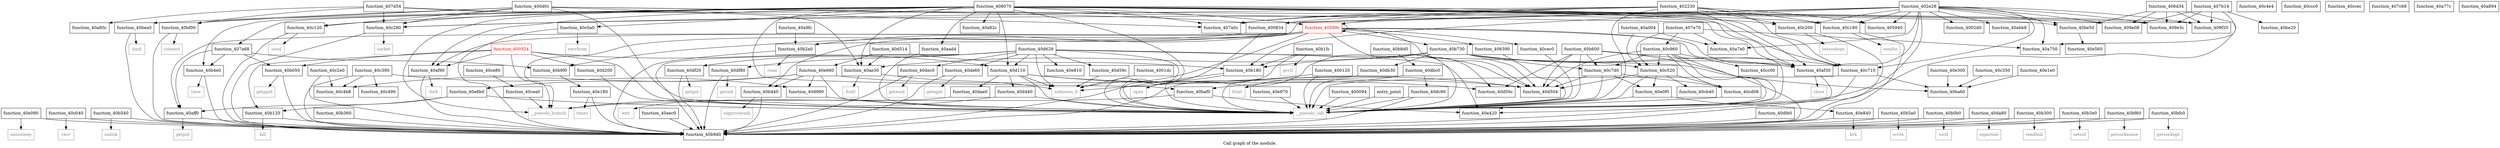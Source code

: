 digraph "Call graph of the module." {
  label="Call graph of the module.";
  node [shape=record];

  Node_function_40dfe0 [label="{function_40dfe0}"];
  Node_function_40aad4 [label="{function_40aad4}"];
  Node_function_40a9fc [label="{function_40a9fc}"];
  Node_function_40abb8 [label="{function_40abb8}"];
  Node_function_40e0f0 [label="{function_40e0f0}"];
  Node_function_40e090 [label="{function_40e090}"];
  Node_function_40ae30 [label="{function_40ae30}"];
  Node_function_40c4b8 [label="{function_40c4b8}"];
  Node_function_40b440 [label="{function_40b440}"];
  Node_function_40d504 [label="{function_40d504}"];
  Node_function_40b4e0 [label="{function_40b4e0}"];
  Node_function_40c040 [label="{function_40c040}"];
  Node_function_40de60 [label="{function_40de60}"];
  Node_function_40aec0 [label="{function_40aec0}"];
  Node_function_40c4e4 [label="{function_40c4e4}"];
  Node_function_40b540 [label="{function_40b540}"];
  Node_function_40b5a0 [label="{function_40b5a0}"];
  Node_function_40b600 [label="{function_40b600}"];
  Node_function_40b730 [label="{function_40b730}"];
  Node_function_40c520 [label="{function_40c520}"];
  Node_function_40d50c [label="{function_40d50c}"];
  Node_function_40af30 [label="{function_40af30}"];
  Node_function_40c710 [label="{function_40c710}"];
  Node_function_40d514 [label="{function_40d514}"];
  Node_function_40c0a0 [label="{function_40c0a0}"];
  Node_function_40d59c [label="{function_40d59c}"];
  Node_function_40b8d0 [label="{function_40b8d0}"];
  Node_function_40c7d0 [label="{function_40c7d0}"];
  Node_function_40dec0 [label="{function_40dec0}"];
  Node_function_40af90 [label="{function_40af90}"];
  Node_function_40b9d0 [label="{function_40b9d0}"];
  Node_function_40c960 [label="{function_40c960}"];
  Node_function_40aff0 [label="{function_40aff0}"];
  Node_function_40b9f0 [label="{function_40b9f0}"];
  Node_function_40b050 [label="{function_40b050}"];
  Node_function_40b0b0 [label="{function_40b0b0}"];
  Node_function_40cb40 [label="{function_40cb40}"];
  Node_function_40ba60 [label="{function_40ba60}"];
  Node_function_40cc00 [label="{function_40cc00}"];
  Node_function_40ccc0 [label="{function_40ccc0}"];
  Node_function_40baf0 [label="{function_40baf0}"];
  Node_function_40c120 [label="{function_40c120}"];
  Node_function_40d628 [label="{function_40d628}"];
  Node_function_40c180 [label="{function_40c180}"];
  Node_function_40d990 [label="{function_40d990}"];
  Node_function_40c200 [label="{function_40c200}"];
  Node_function_40c280 [label="{function_40c280}"];
  Node_function_40da80 [label="{function_40da80}"];
  Node_function_40dae0 [label="{function_40dae0}"];
  Node_function_40c2e0 [label="{function_40c2e0}"];
  Node_function_40c350 [label="{function_40c350}"];
  Node_function_40db30 [label="{function_40db30}"];
  Node_function_40c390 [label="{function_40c390}"];
  Node_function_40dbc0 [label="{function_40dbc0}"];
  Node_function_40b120 [label="{function_40b120}"];
  Node_function_40dc90 [label="{function_40dc90}"];
  Node_function_40c490 [label="{function_40c490}"];
  Node_function_40ccec [label="{function_40ccec}"];
  Node_function_40be20 [label="{function_40be20}"];
  Node_function_40b180 [label="{function_40b180}"];
  Node_function_40be50 [label="{function_40be50}"];
  Node_function_40b1fc [label="{function_40b1fc}"];
  Node_function_40b2a0 [label="{function_40b2a0}"];
  Node_function_40cd08 [label="{function_40cd08}"];
  Node_function_40bea0 [label="{function_40bea0}"];
  Node_function_40ce80 [label="{function_40ce80}"];
  Node_function_40cea0 [label="{function_40cea0}"];
  Node_function_40bf00 [label="{function_40bf00}"];
  Node_function_40b300 [label="{function_40b300}"];
  Node_function_40b360 [label="{function_40b360}"];
  Node_function_40df20 [label="{function_40df20}"];
  Node_function_40b3e0 [label="{function_40b3e0}"];
  Node_function_40cec0 [label="{function_40cec0}"];
  Node_function_40bf60 [label="{function_40bf60}"];
  Node_function_40d110 [label="{function_40d110}"];
  Node_function_40df80 [label="{function_40df80}"];
  Node_function_40d200 [label="{function_40d200}"];
  Node_function_40e660 [label="{function_40e660}"];
  Node_function_40e810 [label="{function_40e810}"];
  Node_function_40e840 [label="{function_40e840}"];
  Node_function_40e8b0 [label="{function_40e8b0}"];
  Node_function_40e970 [label="{function_40e970}"];
  Node_kill [color="gray50", fontcolor="gray50", label="{kill}"];
  Node_function_40e180 [label="{function_40e180}"];
  Node_function_40e1e0 [label="{function_40e1e0}"];
  Node_function_40e300 [label="{function_40e300}"];
  Node_function_40e420 [label="{function_40e420}"];
  Node_function_40e560 [label="{function_40e560}"];
  Node_unknown_0 [color="gray50", fontcolor="gray50", label="{unknown_0}"];
  Node_fcntl [color="gray50", fontcolor="gray50", label="{fcntl}"];
  Node_close [color="gray50", fontcolor="gray50", label="{close}"];
  Node_fork [color="gray50", fontcolor="gray50", label="{fork}"];
  Node_getpid [color="gray50", fontcolor="gray50", label="{getpid}"];
  Node_getppid [color="gray50", fontcolor="gray50", label="{getppid}"];
  Node_ioctl [color="gray50", fontcolor="gray50", label="{ioctl}"];
  Node_open [color="gray50", fontcolor="gray50", label="{open}"];
  Node_prctl [color="gray50", fontcolor="gray50", label="{prctl}"];
  Node_read [color="gray50", fontcolor="gray50", label="{read}"];
  Node_readlink [color="gray50", fontcolor="gray50", label="{readlink}"];
  Node_setsid [color="gray50", fontcolor="gray50", label="{setsid}"];
  Node_sigprocmask [color="gray50", fontcolor="gray50", label="{sigprocmask}"];
  Node_time [color="gray50", fontcolor="gray50", label="{time}"];
  Node_unlink [color="gray50", fontcolor="gray50", label="{unlink}"];
  Node_write [color="gray50", fontcolor="gray50", label="{write}"];
  Node_bind [color="gray50", fontcolor="gray50", label="{bind}"];
  Node_connect [color="gray50", fontcolor="gray50", label="{connect}"];
  Node_getsockname [color="gray50", fontcolor="gray50", label="{getsockname}"];
  Node_getsockopt [color="gray50", fontcolor="gray50", label="{getsockopt}"];
  Node_recv [color="gray50", fontcolor="gray50", label="{recv}"];
  Node_recvfrom [color="gray50", fontcolor="gray50", label="{recvfrom}"];
  Node_send [color="gray50", fontcolor="gray50", label="{send}"];
  Node_sendto [color="gray50", fontcolor="gray50", label="{sendto}"];
  Node_setsockopt [color="gray50", fontcolor="gray50", label="{setsockopt}"];
  Node_socket [color="gray50", fontcolor="gray50", label="{socket}"];
  Node_sigaction [color="gray50", fontcolor="gray50", label="{sigaction}"];
  Node_exit [color="gray50", fontcolor="gray50", label="{exit}"];
  Node_fstat [color="gray50", fontcolor="gray50", label="{fstat}"];
  Node_getegid [color="gray50", fontcolor="gray50", label="{getegid}"];
  Node_geteuid [color="gray50", fontcolor="gray50", label="{geteuid}"];
  Node_getgid [color="gray50", fontcolor="gray50", label="{getgid}"];
  Node_getuid [color="gray50", fontcolor="gray50", label="{getuid}"];
  Node_nanosleep [color="gray50", fontcolor="gray50", label="{nanosleep}"];
  Node_times [color="gray50", fontcolor="gray50", label="{times}"];
  Node_brk [color="gray50", fontcolor="gray50", label="{brk}"];
  Node_function_40d440 [label="{function_40d440}"];
  Node_function_40bfc0 [label="{function_40bfc0}"];
  Node___pseudo_call [color="gray50", fontcolor="gray50", label="{__pseudo_call}"];
  Node___pseudo_branch [color="gray50", fontcolor="gray50", label="{__pseudo_branch}"];
  Node_function_400094 [label="{function_400094}"];
  Node_function_400120 [label="{function_400120}"];
  Node_function_4001dc [label="{function_4001dc}"];
  Node_entry_point [label="{entry_point}"];
  Node_function_4002d0 [label="{function_4002d0}"];
  Node_function_400324 [color="red", fontcolor="red", label="{function_400324}"];
  Node_function_400834 [label="{function_400834}"];
  Node_function_407a68 [label="{function_407a68}"];
  Node_function_400d0c [label="{function_400d0c}"];
  Node_function_402230 [label="{function_402230}"];
  Node_function_402e28 [label="{function_402e28}"];
  Node_function_405940 [label="{function_405940}"];
  Node_function_40599c [color="red", fontcolor="red", label="{function_40599c}"];
  Node_function_406390 [label="{function_406390}"];
  Node_function_406d34 [label="{function_406d34}"];
  Node_function_407a0c [label="{function_407a0c}"];
  Node_function_407b14 [label="{function_407b14}"];
  Node_function_407c68 [label="{function_407c68}"];
  Node_function_407d54 [label="{function_407d54}"];
  Node_function_407e70 [label="{function_407e70}"];
  Node_function_408070 [label="{function_408070}"];
  Node_function_409e08 [label="{function_409e08}"];
  Node_function_409e3c [label="{function_409e3c}"];
  Node_function_409f20 [label="{function_409f20}"];
  Node_function_40a004 [label="{function_40a004}"];
  Node_function_40a750 [label="{function_40a750}"];
  Node_function_40a77c [label="{function_40a77c}"];
  Node_function_40a7e0 [label="{function_40a7e0}"];
  Node_function_40a80c [label="{function_40a80c}"];
  Node_function_40a82c [label="{function_40a82c}"];
  Node_function_40a894 [label="{function_40a894}"];
  Node_function_40dfe0 -> Node_function_40b9d0;
  Node_function_40aad4 -> Node___pseudo_call;
  Node_function_40a9fc -> Node_function_40b2a0;
  Node_function_40e0f0 -> Node_function_40e840;
  Node_function_40e0f0 -> Node___pseudo_call;
  Node_function_40e090 -> Node_function_40b9d0;
  Node_function_40e090 -> Node_nanosleep;
  Node_function_40ae30 -> Node_unknown_0;
  Node_function_40ae30 -> Node_fcntl;
  Node_function_40b440 -> Node_function_40b9d0;
  Node_function_40b440 -> Node_sigprocmask;
  Node_function_40b4e0 -> Node_function_40b9d0;
  Node_function_40b4e0 -> Node_time;
  Node_function_40c040 -> Node_function_40b9d0;
  Node_function_40c040 -> Node_recv;
  Node_function_40de60 -> Node_function_40b9d0;
  Node_function_40de60 -> Node_getegid;
  Node_function_40aec0 -> Node_function_40b9d0;
  Node_function_40b540 -> Node_function_40b9d0;
  Node_function_40b540 -> Node_unlink;
  Node_function_40b5a0 -> Node_function_40b9d0;
  Node_function_40b5a0 -> Node_write;
  Node_function_40b600 -> Node_function_40d504;
  Node_function_40b600 -> Node_function_40d50c;
  Node_function_40b600 -> Node_function_40af30;
  Node_function_40b600 -> Node_function_40c7d0;
  Node_function_40b600 -> Node_function_40b9d0;
  Node_function_40b600 -> Node___pseudo_call;
  Node_function_40b730 -> Node_function_40ae30;
  Node_function_40b730 -> Node_function_40d504;
  Node_function_40b730 -> Node_function_40c520;
  Node_function_40b730 -> Node_function_40af30;
  Node_function_40b730 -> Node_function_40c710;
  Node_function_40b730 -> Node_function_40c7d0;
  Node_function_40b730 -> Node_function_40b9d0;
  Node_function_40b730 -> Node_function_40db30;
  Node_function_40b730 -> Node_function_40b180;
  Node_function_40c520 -> Node_function_40e0f0;
  Node_function_40c520 -> Node_function_40d504;
  Node_function_40c520 -> Node_function_40cb40;
  Node_function_40c520 -> Node_function_40cd08;
  Node_function_40c520 -> Node___pseudo_call;
  Node_function_40af30 -> Node_function_40b9d0;
  Node_function_40af30 -> Node_close;
  Node_function_40c710 -> Node_function_40b9d0;
  Node_function_40c710 -> Node_function_40ba60;
  Node_function_40c710 -> Node___pseudo_call;
  Node_function_40d514 -> Node_function_40ae30;
  Node_function_40d514 -> Node_function_40b180;
  Node_function_40d514 -> Node_function_40e660;
  Node_function_40c0a0 -> Node_function_40b9d0;
  Node_function_40c0a0 -> Node_recvfrom;
  Node_function_40d59c -> Node_unknown_0;
  Node_function_40b8d0 -> Node_function_40d504;
  Node_function_40b8d0 -> Node_function_40d50c;
  Node_function_40b8d0 -> Node_function_40dbc0;
  Node_function_40c7d0 -> Node_function_40e0f0;
  Node_function_40c7d0 -> Node_function_40d504;
  Node_function_40c7d0 -> Node_function_40cd08;
  Node_function_40c7d0 -> Node___pseudo_call;
  Node_function_40dec0 -> Node_function_40b9d0;
  Node_function_40dec0 -> Node_geteuid;
  Node_function_40af90 -> Node_function_40b9d0;
  Node_function_40af90 -> Node_fork;
  Node_function_40c960 -> Node_function_40d504;
  Node_function_40c960 -> Node_function_40c520;
  Node_function_40c960 -> Node_function_40c7d0;
  Node_function_40c960 -> Node_function_40cc00;
  Node_function_40c960 -> Node_function_40cd08;
  Node_function_40c960 -> Node_function_40e420;
  Node_function_40c960 -> Node___pseudo_call;
  Node_function_40aff0 -> Node_function_40b9d0;
  Node_function_40aff0 -> Node_getpid;
  Node_function_40b9f0 -> Node_function_40e180;
  Node_function_40b050 -> Node_function_40b9d0;
  Node_function_40b050 -> Node_getppid;
  Node_function_40b0b0 -> Node_function_40b9d0;
  Node_function_40b0b0 -> Node_ioctl;
  Node_function_40baf0 -> Node_function_40e420;
  Node_function_40baf0 -> Node___pseudo_branch;
  Node_function_40c120 -> Node_function_40b9d0;
  Node_function_40c120 -> Node_send;
  Node_function_40d628 -> Node_function_40de60;
  Node_function_40d628 -> Node_function_40d59c;
  Node_function_40d628 -> Node_function_40dec0;
  Node_function_40d628 -> Node_function_40b9d0;
  Node_function_40d628 -> Node_function_40ba60;
  Node_function_40d628 -> Node_function_40df20;
  Node_function_40d628 -> Node_function_40d110;
  Node_function_40d628 -> Node_function_40df80;
  Node_function_40d628 -> Node_function_40e810;
  Node_function_40d628 -> Node_function_40e420;
  Node_function_40d628 -> Node_unknown_0;
  Node_function_40d628 -> Node___pseudo_call;
  Node_function_40c180 -> Node_function_40b9d0;
  Node_function_40c180 -> Node_sendto;
  Node_function_40d990 -> Node___pseudo_call;
  Node_function_40c200 -> Node_function_40b9d0;
  Node_function_40c200 -> Node_setsockopt;
  Node_function_40c280 -> Node_function_40b9d0;
  Node_function_40c280 -> Node_socket;
  Node_function_40da80 -> Node_function_40b9d0;
  Node_function_40da80 -> Node_sigaction;
  Node_function_40dae0 -> Node_exit;
  Node_function_40c2e0 -> Node_function_40c4b8;
  Node_function_40c2e0 -> Node_function_40b9d0;
  Node_function_40c350 -> Node_function_40ba60;
  Node_function_40db30 -> Node_fstat;
  Node_function_40db30 -> Node___pseudo_call;
  Node_function_40c390 -> Node_function_40c4b8;
  Node_function_40c390 -> Node_function_40b9d0;
  Node_function_40c390 -> Node_function_40d990;
  Node_function_40c390 -> Node_function_40c490;
  Node_function_40dbc0 -> Node_function_40baf0;
  Node_function_40dbc0 -> Node_function_40dc90;
  Node_function_40dbc0 -> Node___pseudo_call;
  Node_function_40b120 -> Node_function_40b9d0;
  Node_function_40b120 -> Node_kill;
  Node_function_40dc90 -> Node_function_40b9d0;
  Node_function_40dc90 -> Node___pseudo_call;
  Node_function_40b180 -> Node_function_40b9d0;
  Node_function_40b180 -> Node_open;
  Node_function_40be50 -> Node_function_40e560;
  Node_function_40b1fc -> Node_function_40b180;
  Node_function_40b1fc -> Node_prctl;
  Node_function_40b1fc -> Node___pseudo_call;
  Node_function_40b2a0 -> Node_function_40b9d0;
  Node_function_40b2a0 -> Node_read;
  Node_function_40cd08 -> Node___pseudo_call;
  Node_function_40bea0 -> Node_function_40b9d0;
  Node_function_40bea0 -> Node_bind;
  Node_function_40ce80 -> Node_function_40cea0;
  Node_function_40cea0 -> Node___pseudo_branch;
  Node_function_40bf00 -> Node_function_40b9d0;
  Node_function_40bf00 -> Node_connect;
  Node_function_40b300 -> Node_function_40b9d0;
  Node_function_40b300 -> Node_readlink;
  Node_function_40b360 -> Node_function_40b9d0;
  Node_function_40df20 -> Node_function_40b9d0;
  Node_function_40df20 -> Node_getgid;
  Node_function_40b3e0 -> Node_function_40b9d0;
  Node_function_40b3e0 -> Node_setsid;
  Node_function_40cec0 -> Node___pseudo_call;
  Node_function_40bf60 -> Node_function_40b9d0;
  Node_function_40bf60 -> Node_getsockname;
  Node_function_40d110 -> Node_function_40d504;
  Node_function_40d110 -> Node_function_40d50c;
  Node_function_40d110 -> Node_function_40dae0;
  Node_function_40d110 -> Node_unknown_0;
  Node_function_40d110 -> Node_function_40d440;
  Node_function_40d110 -> Node___pseudo_call;
  Node_function_40df80 -> Node_function_40b9d0;
  Node_function_40df80 -> Node_getuid;
  Node_function_40d200 -> Node___pseudo_call;
  Node_function_40e660 -> Node_function_40c4b8;
  Node_function_40e660 -> Node_function_40b440;
  Node_function_40e660 -> Node_function_40d504;
  Node_function_40e660 -> Node_function_40d990;
  Node_function_40e660 -> Node_function_40e8b0;
  Node_function_40e660 -> Node___pseudo_call;
  Node_function_40e840 -> Node_function_40b9d0;
  Node_function_40e840 -> Node_brk;
  Node_function_40e8b0 -> Node_function_40aff0;
  Node_function_40e8b0 -> Node_function_40b120;
  Node_function_40e8b0 -> Node___pseudo_call;
  Node_function_40e970 -> Node___pseudo_call;
  Node_function_40e180 -> Node_function_40b9d0;
  Node_function_40e180 -> Node_times;
  Node_function_40e1e0 -> Node_function_40ba60;
  Node_function_40e300 -> Node_function_40ba60;
  Node_function_40d440 -> Node___pseudo_call;
  Node_function_40d440 -> Node___pseudo_branch;
  Node_function_40bfc0 -> Node_function_40b9d0;
  Node_function_40bfc0 -> Node_getsockopt;
  Node_function_400094 -> Node___pseudo_call;
  Node_function_400120 -> Node_unknown_0;
  Node_function_400120 -> Node___pseudo_call;
  Node_function_4001dc -> Node_unknown_0;
  Node_entry_point -> Node___pseudo_call;
  Node_function_400324 -> Node_function_40af90;
  Node_function_400324 -> Node_function_40b050;
  Node_function_400324 -> Node_function_40b120;
  Node_function_400324 -> Node_function_40d110;
  Node_function_400324 -> Node_function_40d200;
  Node_function_400324 -> Node___pseudo_call;
  Node_function_400324 -> Node___pseudo_branch;
  Node_function_400834 -> Node___pseudo_call;
  Node_function_400834 -> Node___pseudo_branch;
  Node_function_407a68 -> Node_function_40b4e0;
  Node_function_407a68 -> Node_function_40aff0;
  Node_function_407a68 -> Node_function_40b9f0;
  Node_function_407a68 -> Node_function_40b050;
  Node_function_400d0c -> Node_function_40c710;
  Node_function_400d0c -> Node_function_40c120;
  Node_function_400d0c -> Node_function_40c280;
  Node_function_400d0c -> Node_function_40bea0;
  Node_function_400d0c -> Node_function_40bf00;
  Node_function_400d0c -> Node___pseudo_call;
  Node_function_400d0c -> Node_function_400834;
  Node_function_400d0c -> Node_function_407a0c;
  Node_function_402230 -> Node_function_40af30;
  Node_function_402230 -> Node_function_40c710;
  Node_function_402230 -> Node_function_40c180;
  Node_function_402230 -> Node_function_40c200;
  Node_function_402230 -> Node_function_40c280;
  Node_function_402230 -> Node___pseudo_call;
  Node_function_402230 -> Node_function_400834;
  Node_function_402230 -> Node_function_405940;
  Node_function_402230 -> Node_function_40599c;
  Node_function_402230 -> Node_function_407a0c;
  Node_function_402e28 -> Node_function_40abb8;
  Node_function_402e28 -> Node_function_40af30;
  Node_function_402e28 -> Node_function_40c710;
  Node_function_402e28 -> Node_function_40c180;
  Node_function_402e28 -> Node_function_40c200;
  Node_function_402e28 -> Node_function_40c280;
  Node_function_402e28 -> Node_function_40b180;
  Node_function_402e28 -> Node_function_40be50;
  Node_function_402e28 -> Node_function_40b2a0;
  Node_function_402e28 -> Node___pseudo_call;
  Node_function_402e28 -> Node_function_4002d0;
  Node_function_402e28 -> Node_function_400834;
  Node_function_402e28 -> Node_function_405940;
  Node_function_402e28 -> Node_function_40599c;
  Node_function_402e28 -> Node_function_407a0c;
  Node_function_402e28 -> Node_function_409e08;
  Node_function_402e28 -> Node_function_409e3c;
  Node_function_402e28 -> Node_function_409f20;
  Node_function_402e28 -> Node_function_40a750;
  Node_function_402e28 -> Node_function_40a7e0;
  Node_function_40599c -> Node_function_40b440;
  Node_function_40599c -> Node_function_40d504;
  Node_function_40599c -> Node_function_40b730;
  Node_function_40599c -> Node_function_40af30;
  Node_function_40599c -> Node_function_40af90;
  Node_function_40599c -> Node_function_40aff0;
  Node_function_40599c -> Node_function_40b9f0;
  Node_function_40599c -> Node_function_40b2a0;
  Node_function_40599c -> Node_function_40cec0;
  Node_function_40599c -> Node_function_40e420;
  Node_function_40599c -> Node_unknown_0;
  Node_function_40599c -> Node___pseudo_call;
  Node_function_40599c -> Node_function_40599c;
  Node_function_40599c -> Node_function_406390;
  Node_function_406390 -> Node___pseudo_call;
  Node_function_406d34 -> Node_function_40be50;
  Node_function_406d34 -> Node___pseudo_call;
  Node_function_406d34 -> Node_function_409e08;
  Node_function_406d34 -> Node_function_409e3c;
  Node_function_406d34 -> Node_function_409f20;
  Node_function_407b14 -> Node_function_40be20;
  Node_function_407b14 -> Node_function_409e08;
  Node_function_407b14 -> Node_function_409e3c;
  Node_function_407b14 -> Node_function_409f20;
  Node_function_407b14 -> Node_function_40a750;
  Node_function_407d54 -> Node_function_40ae30;
  Node_function_407d54 -> Node_function_40af30;
  Node_function_407d54 -> Node_function_40c280;
  Node_function_407d54 -> Node_function_40bf00;
  Node_function_407d54 -> Node_function_40a80c;
  Node_function_407e70 -> Node_function_40c520;
  Node_function_407e70 -> Node_function_40c960;
  Node_function_407e70 -> Node_function_40a750;
  Node_function_407e70 -> Node_function_40a7e0;
  Node_function_408070 -> Node_function_40aad4;
  Node_function_408070 -> Node_function_40ae30;
  Node_function_408070 -> Node_function_40b4e0;
  Node_function_408070 -> Node_function_40af30;
  Node_function_408070 -> Node_function_40c710;
  Node_function_408070 -> Node_function_40c0a0;
  Node_function_408070 -> Node_function_40af90;
  Node_function_408070 -> Node_function_40baf0;
  Node_function_408070 -> Node_function_40c120;
  Node_function_408070 -> Node_function_40c180;
  Node_function_408070 -> Node_function_40c200;
  Node_function_408070 -> Node_function_40c280;
  Node_function_408070 -> Node_function_40be50;
  Node_function_408070 -> Node_function_40bf00;
  Node_function_408070 -> Node_function_40d110;
  Node_function_408070 -> Node___pseudo_call;
  Node_function_408070 -> Node___pseudo_branch;
  Node_function_408070 -> Node_function_407a68;
  Node_function_408070 -> Node_function_40599c;
  Node_function_408070 -> Node_function_407a0c;
  Node_function_408070 -> Node_function_409e08;
  Node_function_408070 -> Node_function_409e3c;
  Node_function_408070 -> Node_function_409f20;
  Node_function_408070 -> Node_function_40a82c;
  Node_function_40a004 -> Node_function_40c520;
  Node_function_40a004 -> Node_function_40a7e0;
}

